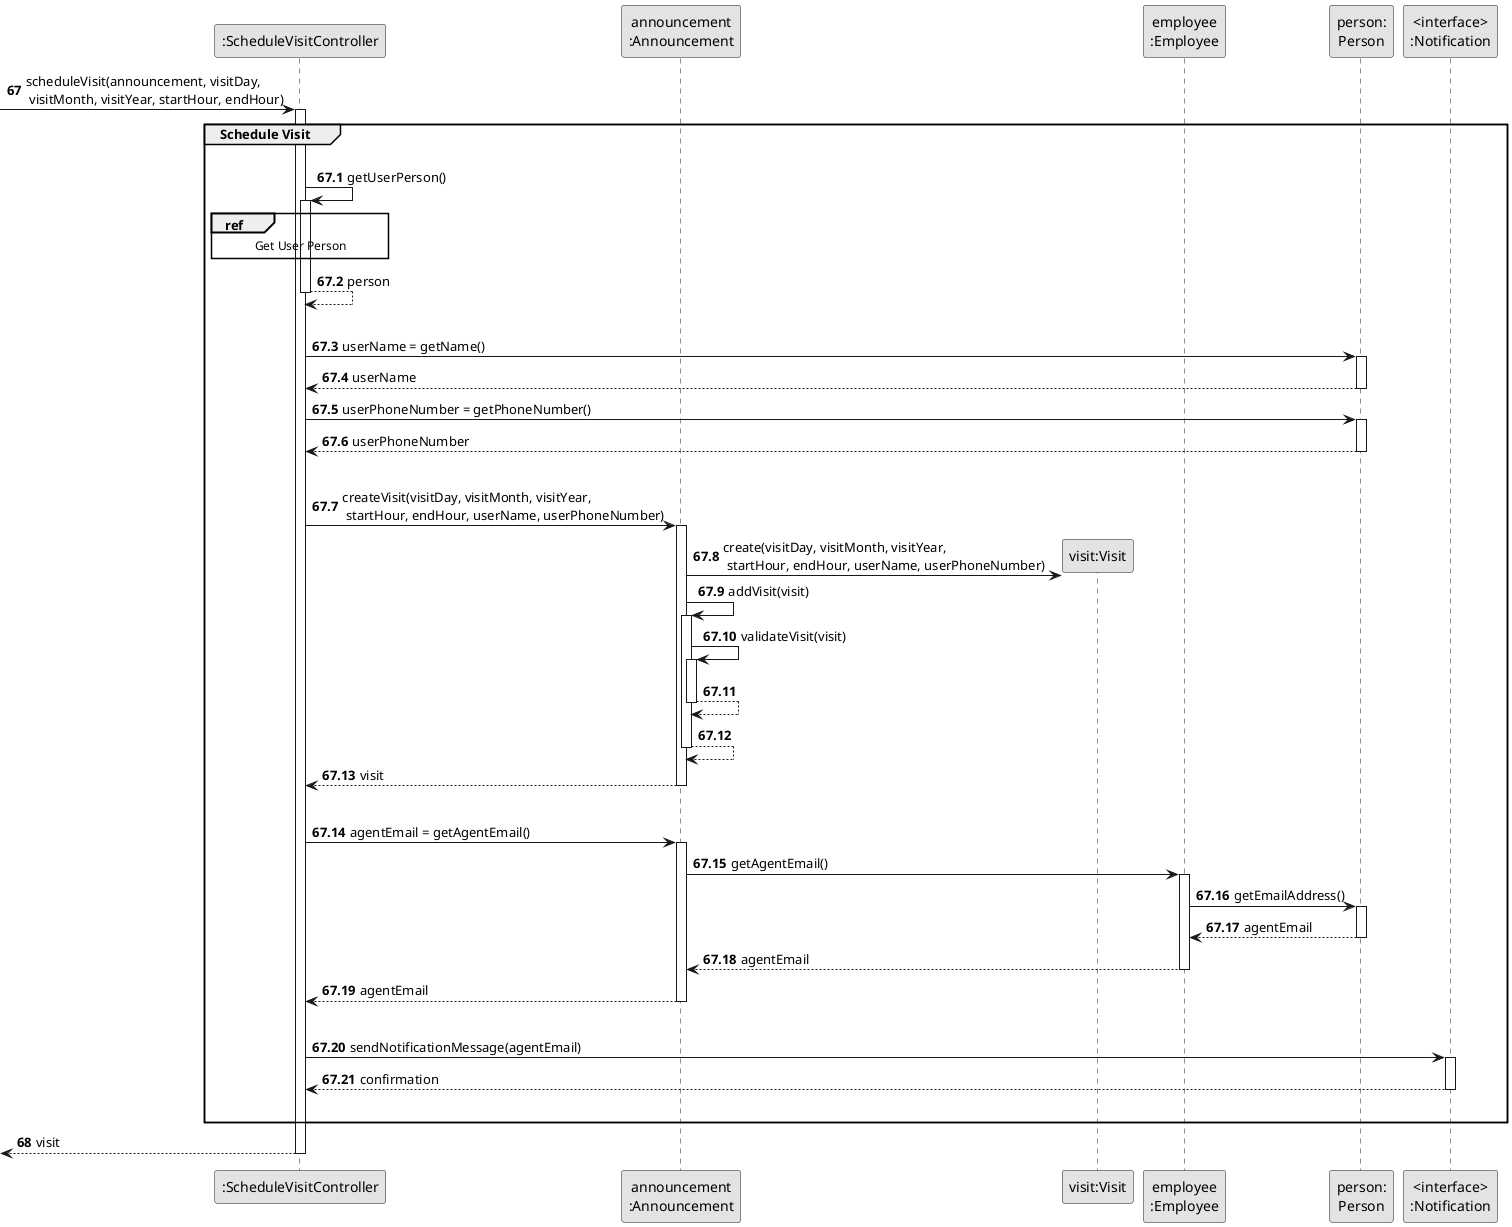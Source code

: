 @startuml
skinparam monochrome true
skinparam packageStyle rectangle
skinparam shadowing false

participant ":ScheduleVisitController" as CTRL
participant "announcement\n:Announcement" as ANNOUNCE
participant "visit:Visit" as VST
participant "employee\n:Employee" as EMP
participant "person:\nPerson" as PERSON
participant "<interface>\n:Notification" as NOTIFICATION


autonumber 67

    -> CTRL : scheduleVisit(announcement, visitDay,\n visitMonth, visitYear, startHour, endHour)
    activate CTRL

    autonumber 67.1

    group Schedule Visit
   |||
           CTRL -> CTRL : getUserPerson()
           activate CTRL
               ref over CTRL
                   Get User Person
               end ref
               CTRL --> CTRL : person
           deactivate CTRL
|||
    CTRL -> PERSON : userName = getName()
    activate PERSON

        PERSON --> CTRL : userName
    deactivate PERSON


    CTRL -> PERSON : userPhoneNumber = getPhoneNumber()
    activate PERSON

        PERSON --> CTRL : userPhoneNumber
    deactivate PERSON
|||
    CTRL -> ANNOUNCE : createVisit(visitDay, visitMonth, visitYear,\n startHour, endHour, userName, userPhoneNumber)
    activate ANNOUNCE

    ANNOUNCE -> VST** : create(visitDay, visitMonth, visitYear,\n startHour, endHour, userName, userPhoneNumber)

     ANNOUNCE -> ANNOUNCE : addVisit(visit)
     activate ANNOUNCE

     ANNOUNCE -> ANNOUNCE : validateVisit(visit)
     activate ANNOUNCE

        ANNOUNCE --> ANNOUNCE
     deactivate ANNOUNCE

     ANNOUNCE --> ANNOUNCE
     deactivate ANNOUNCE

        ANNOUNCE --> CTRL : visit
    deactivate ANNOUNCE
|||
    CTRL -> ANNOUNCE: agentEmail = getAgentEmail()
    activate ANNOUNCE

    ANNOUNCE -> EMP : getAgentEmail()
    activate EMP

    EMP -> PERSON : getEmailAddress()
    activate PERSON

       PERSON --> EMP : agentEmail
    deactivate PERSON

       EMP --> ANNOUNCE : agentEmail
    deactivate EMP

       ANNOUNCE --> CTRL : agentEmail
    deactivate ANNOUNCE
|||
    CTRL -> NOTIFICATION : sendNotificationMessage(agentEmail)
    activate NOTIFICATION

        NOTIFICATION --> CTRL : confirmation
    deactivate NOTIFICATION
|||
    end group

    autonumber 68
        <-- CTRL : visit
    deactivate CTRL

@enduml